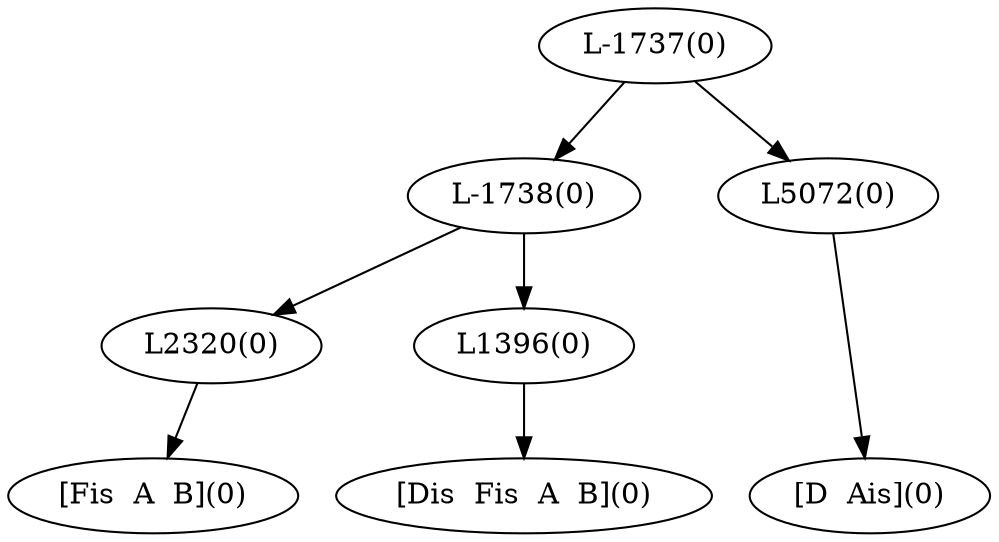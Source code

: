 digraph sample{
"L2320(0)"->"[Fis  A  B](0)"
"L1396(0)"->"[Dis  Fis  A  B](0)"
"L-1738(0)"->"L2320(0)"
"L-1738(0)"->"L1396(0)"
"L5072(0)"->"[D  Ais](0)"
"L-1737(0)"->"L-1738(0)"
"L-1737(0)"->"L5072(0)"
{rank = min; "L-1737(0)"}
{rank = same; "L-1738(0)"; "L5072(0)";}
{rank = same; "L2320(0)"; "L1396(0)";}
{rank = max; "[D  Ais](0)"; "[Dis  Fis  A  B](0)"; "[Fis  A  B](0)";}
}